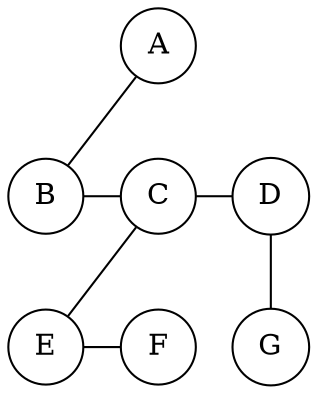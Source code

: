 graph arvore_b_v2 {
	node [shape=circle]
	{
		rank = same;
		B;
		C;
		D;
	}
	{
		rank = same;
		E;
		F;
		G;
	}
	A -- B
	A -- C [style=invisible]
	A -- D [style=invisible]
	B -- C
	C -- E
	C -- D
	C -- F [style=invisible]
	D -- G
	E -- F
}
